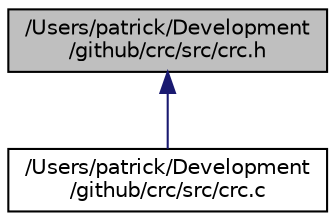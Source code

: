 digraph "/Users/patrick/Development/github/crc/src/crc.h"
{
  edge [fontname="Helvetica",fontsize="10",labelfontname="Helvetica",labelfontsize="10"];
  node [fontname="Helvetica",fontsize="10",shape=record];
  Node1 [label="/Users/patrick/Development\l/github/crc/src/crc.h",height=0.2,width=0.4,color="black", fillcolor="grey75", style="filled", fontcolor="black"];
  Node1 -> Node2 [dir="back",color="midnightblue",fontsize="10",style="solid",fontname="Helvetica"];
  Node2 [label="/Users/patrick/Development\l/github/crc/src/crc.c",height=0.2,width=0.4,color="black", fillcolor="white", style="filled",URL="$crc_8c.html"];
}
